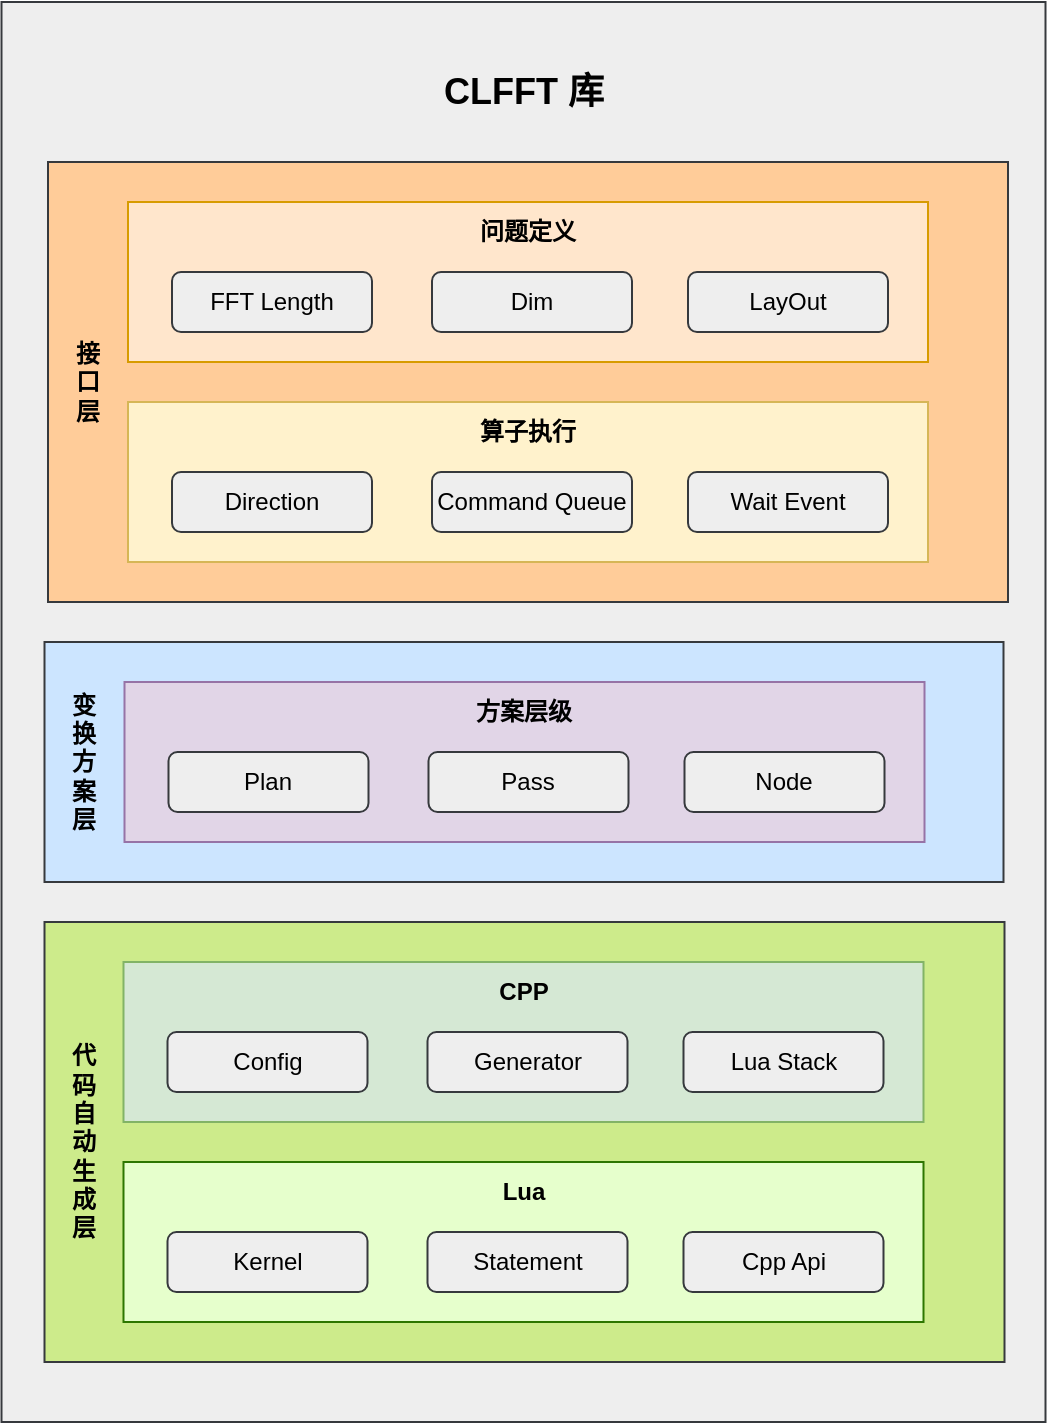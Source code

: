 <mxfile version="21.3.3" type="github">
  <diagram name="第 1 页" id="NSUKt5lyfEIl_aef6tYx">
    <mxGraphModel dx="1841" dy="199" grid="0" gridSize="10" guides="0" tooltips="1" connect="1" arrows="1" fold="1" page="0" pageScale="1" pageWidth="827" pageHeight="1169" math="0" shadow="0">
      <root>
        <mxCell id="0" />
        <mxCell id="1" parent="0" />
        <mxCell id="kvHtFuXkelUe3JYtNo0y-83" value="" style="rounded=0;whiteSpace=wrap;html=1;fillStyle=auto;fillColor=#eeeeee;strokeColor=#36393d;" vertex="1" parent="1">
          <mxGeometry x="136.75" y="1120" width="522" height="710" as="geometry" />
        </mxCell>
        <mxCell id="56pG_LA24Mwb4eOG5Uji-5" value="" style="rounded=0;whiteSpace=wrap;html=1;fillColor=#ffcc99;strokeColor=#36393d;" parent="1" vertex="1">
          <mxGeometry x="160" y="1200" width="480" height="220" as="geometry" />
        </mxCell>
        <mxCell id="56pG_LA24Mwb4eOG5Uji-2" value="&lt;b&gt;&lt;font style=&quot;font-size: 18px;&quot;&gt;CLFFT 库&lt;/font&gt;&lt;/b&gt;" style="text;strokeColor=none;align=center;fillColor=none;html=1;verticalAlign=middle;whiteSpace=wrap;rounded=0;" parent="1" vertex="1">
          <mxGeometry x="344.75" y="1130" width="106" height="70" as="geometry" />
        </mxCell>
        <mxCell id="56pG_LA24Mwb4eOG5Uji-4" value="&lt;b&gt;接&lt;br&gt;口&lt;br&gt;层&lt;/b&gt;" style="text;strokeColor=none;align=center;fillColor=none;html=1;verticalAlign=middle;whiteSpace=wrap;rounded=0;" parent="1" vertex="1">
          <mxGeometry x="155" y="1277.5" width="50" height="65" as="geometry" />
        </mxCell>
        <mxCell id="kvHtFuXkelUe3JYtNo0y-47" value="" style="rounded=0;whiteSpace=wrap;html=1;fillColor=#fff2cc;strokeColor=#d6b656;" vertex="1" parent="1">
          <mxGeometry x="200" y="1320" width="400" height="80" as="geometry" />
        </mxCell>
        <mxCell id="kvHtFuXkelUe3JYtNo0y-48" value="Direction" style="rounded=1;whiteSpace=wrap;html=1;fillColor=#eeeeee;strokeColor=#36393d;" vertex="1" parent="1">
          <mxGeometry x="222" y="1355" width="100" height="30" as="geometry" />
        </mxCell>
        <mxCell id="kvHtFuXkelUe3JYtNo0y-49" value="Command Queue" style="rounded=1;whiteSpace=wrap;html=1;fillColor=#eeeeee;strokeColor=#36393d;" vertex="1" parent="1">
          <mxGeometry x="352" y="1355" width="100" height="30" as="geometry" />
        </mxCell>
        <mxCell id="kvHtFuXkelUe3JYtNo0y-50" value="Wait Event" style="rounded=1;whiteSpace=wrap;html=1;fillColor=#eeeeee;strokeColor=#36393d;" vertex="1" parent="1">
          <mxGeometry x="480" y="1355" width="100" height="30" as="geometry" />
        </mxCell>
        <mxCell id="kvHtFuXkelUe3JYtNo0y-51" value="&lt;b&gt;算子执行&lt;/b&gt;" style="text;strokeColor=none;align=center;fillColor=none;html=1;verticalAlign=middle;whiteSpace=wrap;rounded=0;" vertex="1" parent="1">
          <mxGeometry x="352" y="1320" width="96" height="30" as="geometry" />
        </mxCell>
        <mxCell id="kvHtFuXkelUe3JYtNo0y-52" value="" style="rounded=0;whiteSpace=wrap;html=1;fillColor=#ffe6cc;strokeColor=#d79b00;" vertex="1" parent="1">
          <mxGeometry x="200" y="1220" width="400" height="80" as="geometry" />
        </mxCell>
        <mxCell id="kvHtFuXkelUe3JYtNo0y-53" value="FFT Length" style="rounded=1;whiteSpace=wrap;html=1;fillColor=#eeeeee;strokeColor=#36393d;fillStyle=auto;" vertex="1" parent="1">
          <mxGeometry x="222" y="1255" width="100" height="30" as="geometry" />
        </mxCell>
        <mxCell id="kvHtFuXkelUe3JYtNo0y-54" value="Dim" style="rounded=1;whiteSpace=wrap;html=1;fillColor=#eeeeee;strokeColor=#36393d;" vertex="1" parent="1">
          <mxGeometry x="352" y="1255" width="100" height="30" as="geometry" />
        </mxCell>
        <mxCell id="kvHtFuXkelUe3JYtNo0y-55" value="LayOut" style="rounded=1;whiteSpace=wrap;html=1;fillColor=#eeeeee;strokeColor=#36393d;" vertex="1" parent="1">
          <mxGeometry x="480" y="1255" width="100" height="30" as="geometry" />
        </mxCell>
        <mxCell id="kvHtFuXkelUe3JYtNo0y-56" value="&lt;b&gt;问题定义&lt;/b&gt;" style="text;strokeColor=none;align=center;fillColor=none;html=1;verticalAlign=middle;whiteSpace=wrap;rounded=0;" vertex="1" parent="1">
          <mxGeometry x="352" y="1220" width="96" height="30" as="geometry" />
        </mxCell>
        <mxCell id="kvHtFuXkelUe3JYtNo0y-57" value="" style="rounded=0;whiteSpace=wrap;html=1;fillColor=#cce5ff;strokeColor=#36393d;" vertex="1" parent="1">
          <mxGeometry x="158.25" y="1440" width="479.5" height="120" as="geometry" />
        </mxCell>
        <mxCell id="kvHtFuXkelUe3JYtNo0y-58" value="&lt;b&gt;变&lt;br&gt;换&lt;br&gt;方&lt;br&gt;案&lt;br&gt;层&lt;br&gt;&lt;/b&gt;" style="text;strokeColor=none;align=center;fillColor=none;html=1;verticalAlign=middle;whiteSpace=wrap;rounded=0;" vertex="1" parent="1">
          <mxGeometry x="152.75" y="1467.5" width="50" height="65" as="geometry" />
        </mxCell>
        <mxCell id="kvHtFuXkelUe3JYtNo0y-64" value="" style="rounded=0;whiteSpace=wrap;html=1;fillColor=#e1d5e7;strokeColor=#9673a6;" vertex="1" parent="1">
          <mxGeometry x="198.25" y="1460" width="400" height="80" as="geometry" />
        </mxCell>
        <mxCell id="kvHtFuXkelUe3JYtNo0y-65" value="Plan" style="rounded=1;whiteSpace=wrap;html=1;fillColor=#eeeeee;strokeColor=#36393d;" vertex="1" parent="1">
          <mxGeometry x="220.25" y="1495" width="100" height="30" as="geometry" />
        </mxCell>
        <mxCell id="kvHtFuXkelUe3JYtNo0y-66" value="Pass" style="rounded=1;whiteSpace=wrap;html=1;fillColor=#eeeeee;strokeColor=#36393d;" vertex="1" parent="1">
          <mxGeometry x="350.25" y="1495" width="100" height="30" as="geometry" />
        </mxCell>
        <mxCell id="kvHtFuXkelUe3JYtNo0y-67" value="Node" style="rounded=1;whiteSpace=wrap;html=1;fillColor=#eeeeee;strokeColor=#36393d;" vertex="1" parent="1">
          <mxGeometry x="478.25" y="1495" width="100" height="30" as="geometry" />
        </mxCell>
        <mxCell id="kvHtFuXkelUe3JYtNo0y-68" value="&lt;b&gt;方案层级&lt;/b&gt;" style="text;strokeColor=none;align=center;fillColor=none;html=1;verticalAlign=middle;whiteSpace=wrap;rounded=0;" vertex="1" parent="1">
          <mxGeometry x="350.25" y="1460" width="96" height="30" as="geometry" />
        </mxCell>
        <mxCell id="kvHtFuXkelUe3JYtNo0y-70" value="" style="rounded=0;whiteSpace=wrap;html=1;fillColor=#cdeb8b;strokeColor=#36393d;" vertex="1" parent="1">
          <mxGeometry x="158.25" y="1580" width="480" height="220" as="geometry" />
        </mxCell>
        <mxCell id="kvHtFuXkelUe3JYtNo0y-71" value="&lt;b&gt;代&lt;br&gt;码&lt;br&gt;自&lt;br&gt;动&lt;br&gt;生&lt;br&gt;成&lt;br&gt;层&lt;br&gt;&lt;/b&gt;" style="text;strokeColor=none;align=center;fillColor=none;html=1;verticalAlign=middle;whiteSpace=wrap;rounded=0;" vertex="1" parent="1">
          <mxGeometry x="152.75" y="1657.5" width="50" height="65" as="geometry" />
        </mxCell>
        <mxCell id="kvHtFuXkelUe3JYtNo0y-72" value="" style="rounded=0;whiteSpace=wrap;html=1;fillColor=#E6FFCC;fontColor=#ffffff;strokeColor=#2D7600;" vertex="1" parent="1">
          <mxGeometry x="197.75" y="1700" width="400" height="80" as="geometry" />
        </mxCell>
        <mxCell id="kvHtFuXkelUe3JYtNo0y-73" value="Kernel" style="rounded=1;whiteSpace=wrap;html=1;fillColor=#eeeeee;strokeColor=#36393d;" vertex="1" parent="1">
          <mxGeometry x="219.75" y="1735" width="100" height="30" as="geometry" />
        </mxCell>
        <mxCell id="kvHtFuXkelUe3JYtNo0y-74" value="Statement" style="rounded=1;whiteSpace=wrap;html=1;fillColor=#eeeeee;strokeColor=#36393d;" vertex="1" parent="1">
          <mxGeometry x="349.75" y="1735" width="100" height="30" as="geometry" />
        </mxCell>
        <mxCell id="kvHtFuXkelUe3JYtNo0y-75" value="Cpp Api" style="rounded=1;whiteSpace=wrap;html=1;fillColor=#eeeeee;strokeColor=#36393d;" vertex="1" parent="1">
          <mxGeometry x="477.75" y="1735" width="100" height="30" as="geometry" />
        </mxCell>
        <mxCell id="kvHtFuXkelUe3JYtNo0y-76" value="&lt;b&gt;Lua&lt;/b&gt;" style="text;strokeColor=none;align=center;fillColor=none;html=1;verticalAlign=middle;whiteSpace=wrap;rounded=0;" vertex="1" parent="1">
          <mxGeometry x="349.75" y="1700" width="96" height="30" as="geometry" />
        </mxCell>
        <mxCell id="kvHtFuXkelUe3JYtNo0y-77" value="" style="rounded=0;whiteSpace=wrap;html=1;fillColor=#d5e8d4;strokeColor=#82b366;" vertex="1" parent="1">
          <mxGeometry x="197.75" y="1600" width="400" height="80" as="geometry" />
        </mxCell>
        <mxCell id="kvHtFuXkelUe3JYtNo0y-78" value="Config" style="rounded=1;whiteSpace=wrap;html=1;fillColor=#eeeeee;strokeColor=#36393d;" vertex="1" parent="1">
          <mxGeometry x="219.75" y="1635" width="100" height="30" as="geometry" />
        </mxCell>
        <mxCell id="kvHtFuXkelUe3JYtNo0y-79" value="Generator" style="rounded=1;whiteSpace=wrap;html=1;fillColor=#eeeeee;strokeColor=#36393d;" vertex="1" parent="1">
          <mxGeometry x="349.75" y="1635" width="100" height="30" as="geometry" />
        </mxCell>
        <mxCell id="kvHtFuXkelUe3JYtNo0y-80" value="Lua Stack" style="rounded=1;whiteSpace=wrap;html=1;fillColor=#eeeeee;strokeColor=#36393d;" vertex="1" parent="1">
          <mxGeometry x="477.75" y="1635" width="100" height="30" as="geometry" />
        </mxCell>
        <mxCell id="kvHtFuXkelUe3JYtNo0y-81" value="&lt;b&gt;CPP&lt;/b&gt;" style="text;strokeColor=none;align=center;fillColor=none;html=1;verticalAlign=middle;whiteSpace=wrap;rounded=0;" vertex="1" parent="1">
          <mxGeometry x="349.75" y="1600" width="96" height="30" as="geometry" />
        </mxCell>
      </root>
    </mxGraphModel>
  </diagram>
</mxfile>
